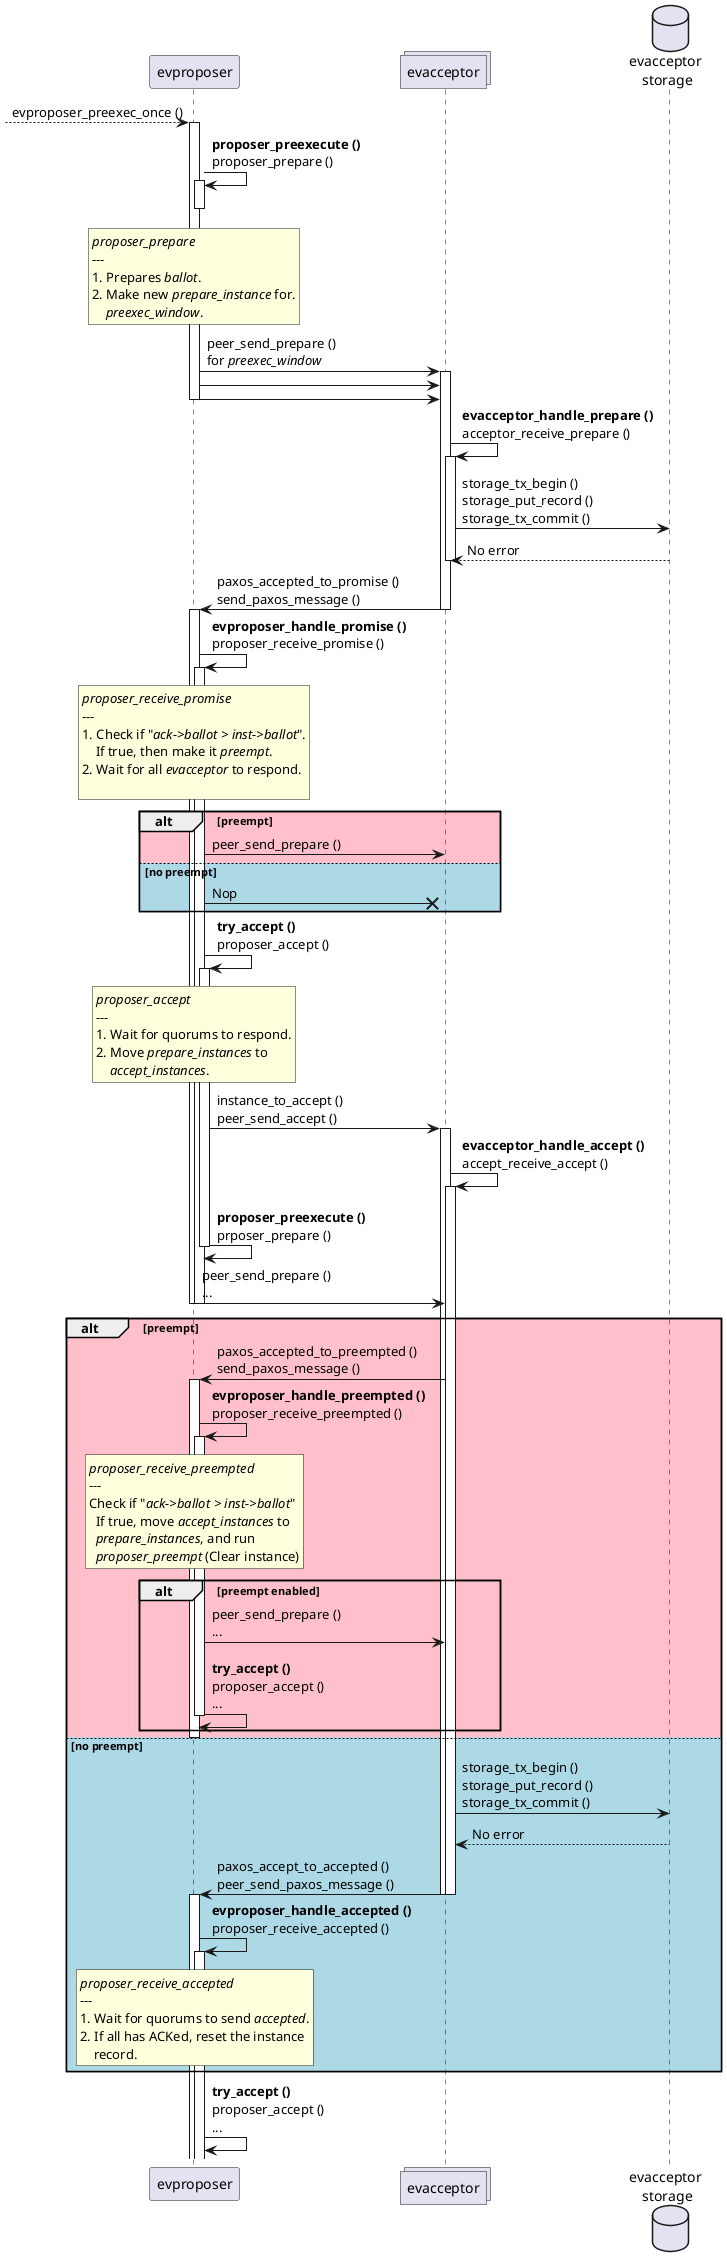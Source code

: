 @startuml

?--> evproposer: evproposer_preexec_once ()

collections evacceptor

activate evproposer
evproposer -> evproposer: **proposer_preexecute ()** \nproposer_prepare ()

activate evproposer

rnote over evproposer
    //proposer_prepare//
    ---
    1. Prepares //ballot//.
    2. Make new //prepare_instance// for.
        //preexec_window//.
end note

'hnote over evproposer
'    for //preexec_window//
'end note
deactivate evproposer

evproposer -> evacceptor: peer_send_prepare () \nfor //preexec_window//
activate evacceptor
evproposer -> evacceptor
evproposer -> evacceptor

deactivate evproposer

evacceptor -> evacceptor: **evacceptor_handle_prepare ()**\nacceptor_receive_prepare ()

database "evacceptor \nstorage"
activate evacceptor
evacceptor -> "evacceptor \nstorage": storage_tx_begin () \nstorage_put_record ()\nstorage_tx_commit ()
"evacceptor \nstorage" --> evacceptor: No error
deactivate evacceptor

evacceptor -> evproposer: paxos_accepted_to_promise () \nsend_paxos_message ()

deactivate evacceptor
activate evproposer

evproposer -> evproposer: **evproposer_handle_promise ()** \nproposer_receive_promise ()
activate evproposer

rnote over evproposer
    //proposer_receive_promise//
    ---
    1. Check if "//ack->ballot > inst->ballot//".
        If true, then make it //preempt//.
    2. Wait for all //evacceptor// to respond.

end note

alt #Pink preempt 
    evproposer -> evacceptor: peer_send_prepare ()
else #Lightblue no preempt
    evproposer ->x evacceptor: Nop
end


evproposer -> evproposer: **try_accept ()** \nproposer_accept ()
activate evproposer

rnote over evproposer
    //proposer_accept//
    ---
    1. Wait for quorums to respond.
    2. Move //prepare_instances// to 
        //accept_instances//.
end note

evproposer -> evacceptor: instance_to_accept () \npeer_send_accept ()

activate evacceptor
evacceptor -> evacceptor: **evacceptor_handle_accept ()** \naccept_receive_accept ()
activate evacceptor

evproposer -> evproposer: **proposer_preexecute ()** \nprposer_prepare ()
deactivate evproposer

evproposer -> evacceptor: peer_send_prepare () \n...
deactivate evproposer
deactivate evproposer

alt #Pink preempt
    evacceptor -> evproposer: paxos_accepted_to_preempted () \nsend_paxos_message ()
    activate evproposer

    evproposer -> evproposer: **evproposer_handle_preempted ()** \nproposer_receive_preempted ()

    activate evproposer

    rnote over evproposer
        //proposer_receive_preempted//
        ---
        Check if "//ack->ballot > inst->ballot//"
          If true, move //accept_instances// to 
          //prepare_instances//, and run
          //proposer_preempt// (Clear instance)
    end note

    alt preempt enabled
    evproposer -> evacceptor: peer_send_prepare () \n...
    evproposer -> evproposer: **try_accept ()** \nproposer_accept () \n...  
    
    deactivate evproposer
    end

    deactivate evproposer

else #Lightblue no preempt
    evacceptor -> "evacceptor \nstorage": storage_tx_begin () \nstorage_put_record ()\nstorage_tx_commit ()
    "evacceptor \nstorage" --> evacceptor: No error

    evacceptor -> evproposer: paxos_accept_to_accepted ()\npeer_send_paxos_message ()
    deactivate evacceptor
    deactivate evacceptor
    activate evproposer
    

    evproposer -> evproposer: **evproposer_handle_accepted ()** \nproposer_receive_accepted ()

    activate evproposer


    rnote over evproposer
        //proposer_receive_accepted//
        ---
        1. Wait for quorums to send //accepted//.
        2. If all has ACKed, reset the instance 
            record.
    end note
end

evproposer -> evproposer: **try_accept ()** \nproposer_accept () \n...

@enduml